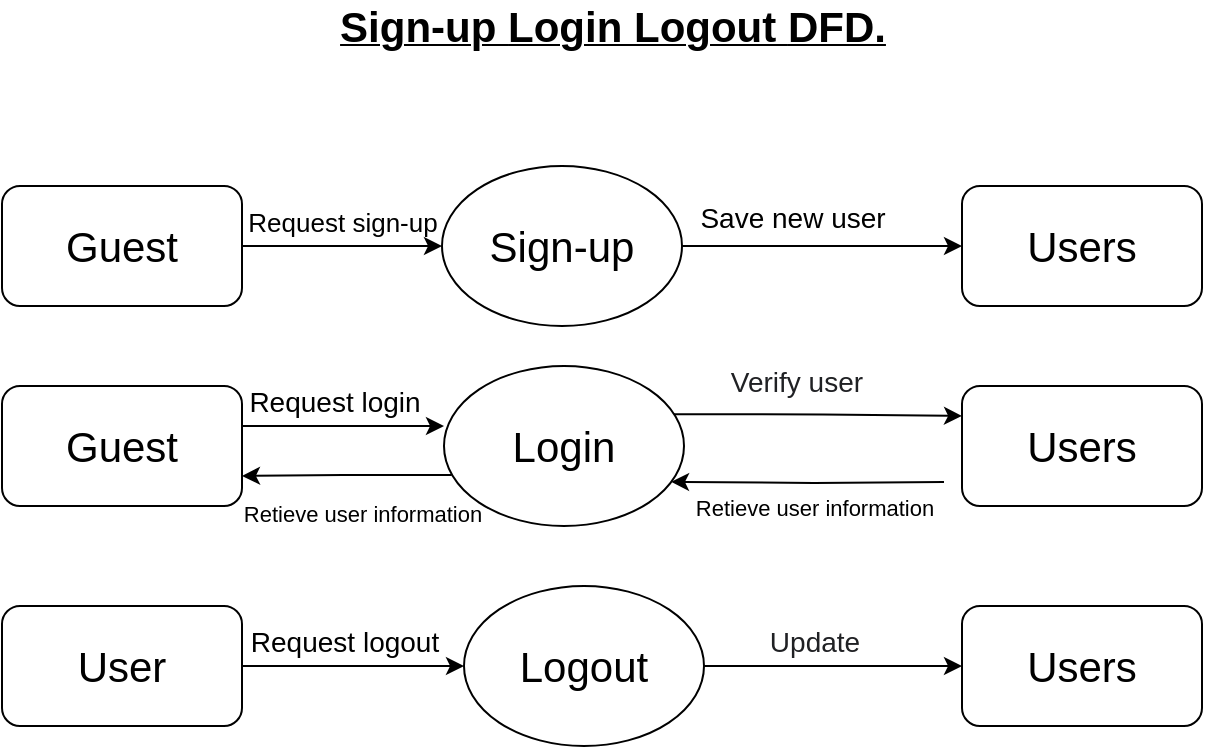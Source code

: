 <mxfile version="20.0.1" type="google"><diagram id="c_CmtmF1NcSoUpnQaJN6" name="Page-1"><mxGraphModel grid="1" page="1" gridSize="10" guides="1" tooltips="1" connect="1" arrows="1" fold="1" pageScale="1" pageWidth="827" pageHeight="1169" math="0" shadow="0"><root><mxCell id="0"/><mxCell id="1" parent="0"/><mxCell id="4euVCU2B2PLcpCspfBuY-1" value="&lt;b&gt;&lt;u&gt;&lt;font style=&quot;font-size: 21px;&quot;&gt;Sign-up&amp;nbsp;&lt;/font&gt;&lt;/u&gt;&lt;/b&gt;&lt;b&gt;&lt;u&gt;&lt;font style=&quot;font-size: 21px;&quot;&gt;Login&amp;nbsp;&lt;/font&gt;&lt;/u&gt;&lt;/b&gt;&lt;b&gt;&lt;u&gt;&lt;font style=&quot;font-size: 21px;&quot;&gt;Logout&amp;nbsp;&lt;/font&gt;&lt;/u&gt;&lt;/b&gt;&lt;b&gt;&lt;u&gt;&lt;font style=&quot;font-size: 21px;&quot;&gt;DFD.&lt;/font&gt;&lt;/u&gt;&lt;/b&gt;&lt;b&gt;&lt;u&gt;&lt;br&gt;&lt;/u&gt;&lt;/b&gt;" style="text;html=1;align=center;verticalAlign=middle;resizable=0;points=[];autosize=1;strokeColor=none;fillColor=none;" vertex="1" parent="1"><mxGeometry x="240" y="80" width="290" height="20" as="geometry"/></mxCell><mxCell id="4euVCU2B2PLcpCspfBuY-7" style="edgeStyle=orthogonalEdgeStyle;rounded=0;orthogonalLoop=1;jettySize=auto;html=1;entryX=0;entryY=0.5;entryDx=0;entryDy=0;fontSize=21;" edge="1" parent="1" source="4euVCU2B2PLcpCspfBuY-4" target="4euVCU2B2PLcpCspfBuY-6"><mxGeometry relative="1" as="geometry"/></mxCell><mxCell id="4euVCU2B2PLcpCspfBuY-4" value="Guest" style="rounded=1;whiteSpace=wrap;html=1;fontSize=21;" vertex="1" parent="1"><mxGeometry x="80" y="170" width="120" height="60" as="geometry"/></mxCell><mxCell id="4euVCU2B2PLcpCspfBuY-5" value="Users" style="rounded=1;whiteSpace=wrap;html=1;fontSize=21;" vertex="1" parent="1"><mxGeometry x="560" y="170" width="120" height="60" as="geometry"/></mxCell><mxCell id="4euVCU2B2PLcpCspfBuY-11" style="edgeStyle=orthogonalEdgeStyle;rounded=0;orthogonalLoop=1;jettySize=auto;html=1;entryX=0;entryY=0.5;entryDx=0;entryDy=0;fontSize=15;" edge="1" parent="1" source="4euVCU2B2PLcpCspfBuY-6" target="4euVCU2B2PLcpCspfBuY-5"><mxGeometry relative="1" as="geometry"/></mxCell><mxCell id="4euVCU2B2PLcpCspfBuY-6" value="Sign-up" style="ellipse;whiteSpace=wrap;html=1;fontSize=21;" vertex="1" parent="1"><mxGeometry x="300" y="160" width="120" height="80" as="geometry"/></mxCell><mxCell id="4euVCU2B2PLcpCspfBuY-8" value="&lt;font style=&quot;font-size: 13px;&quot;&gt;Request sign-up&lt;/font&gt;" style="text;html=1;align=center;verticalAlign=middle;resizable=0;points=[];autosize=1;strokeColor=none;fillColor=none;fontSize=21;" vertex="1" parent="1"><mxGeometry x="195" y="170" width="110" height="30" as="geometry"/></mxCell><mxCell id="4euVCU2B2PLcpCspfBuY-12" value="&lt;font style=&quot;font-size: 14px;&quot;&gt;Save new user&lt;/font&gt;" style="text;html=1;align=center;verticalAlign=middle;resizable=0;points=[];autosize=1;strokeColor=none;fillColor=none;fontSize=15;" vertex="1" parent="1"><mxGeometry x="420" y="175" width="110" height="20" as="geometry"/></mxCell><mxCell id="4euVCU2B2PLcpCspfBuY-13" style="edgeStyle=orthogonalEdgeStyle;rounded=0;orthogonalLoop=1;jettySize=auto;html=1;entryX=0;entryY=0.375;entryDx=0;entryDy=0;fontSize=21;entryPerimeter=0;" edge="1" parent="1" source="4euVCU2B2PLcpCspfBuY-14" target="4euVCU2B2PLcpCspfBuY-17"><mxGeometry relative="1" as="geometry"><Array as="points"><mxPoint x="301" y="290"/></Array></mxGeometry></mxCell><mxCell id="4euVCU2B2PLcpCspfBuY-14" value="Guest" style="rounded=1;whiteSpace=wrap;html=1;fontSize=21;" vertex="1" parent="1"><mxGeometry x="80" y="270" width="120" height="60" as="geometry"/></mxCell><mxCell id="4euVCU2B2PLcpCspfBuY-24" style="edgeStyle=orthogonalEdgeStyle;rounded=0;orthogonalLoop=1;jettySize=auto;html=1;entryX=0.946;entryY=0.724;entryDx=0;entryDy=0;entryPerimeter=0;fontSize=14;" edge="1" parent="1" target="4euVCU2B2PLcpCspfBuY-17"><mxGeometry relative="1" as="geometry"><mxPoint x="551" y="318" as="sourcePoint"/></mxGeometry></mxCell><mxCell id="4euVCU2B2PLcpCspfBuY-15" value="Users" style="rounded=1;whiteSpace=wrap;html=1;fontSize=21;" vertex="1" parent="1"><mxGeometry x="560" y="270" width="120" height="60" as="geometry"/></mxCell><mxCell id="4euVCU2B2PLcpCspfBuY-16" style="edgeStyle=orthogonalEdgeStyle;rounded=0;orthogonalLoop=1;jettySize=auto;html=1;entryX=0;entryY=0.25;entryDx=0;entryDy=0;fontSize=15;exitX=0.951;exitY=0.302;exitDx=0;exitDy=0;exitPerimeter=0;" edge="1" parent="1" source="4euVCU2B2PLcpCspfBuY-17" target="4euVCU2B2PLcpCspfBuY-15"><mxGeometry relative="1" as="geometry"/></mxCell><mxCell id="4euVCU2B2PLcpCspfBuY-26" style="edgeStyle=orthogonalEdgeStyle;rounded=0;orthogonalLoop=1;jettySize=auto;html=1;entryX=1;entryY=0.75;entryDx=0;entryDy=0;fontSize=14;exitX=0.032;exitY=0.681;exitDx=0;exitDy=0;exitPerimeter=0;" edge="1" parent="1" source="4euVCU2B2PLcpCspfBuY-17" target="4euVCU2B2PLcpCspfBuY-14"><mxGeometry relative="1" as="geometry"/></mxCell><mxCell id="4euVCU2B2PLcpCspfBuY-17" value="Login" style="ellipse;whiteSpace=wrap;html=1;fontSize=21;" vertex="1" parent="1"><mxGeometry x="301" y="260" width="120" height="80" as="geometry"/></mxCell><mxCell id="4euVCU2B2PLcpCspfBuY-18" value="&lt;font style=&quot;font-size: 14px;&quot;&gt;Request&amp;nbsp;login&lt;/font&gt;" style="text;html=1;align=center;verticalAlign=middle;resizable=0;points=[];autosize=1;strokeColor=none;fillColor=none;fontSize=21;" vertex="1" parent="1"><mxGeometry x="196" y="260" width="100" height="30" as="geometry"/></mxCell><mxCell id="4euVCU2B2PLcpCspfBuY-23" value="&lt;span style=&quot;color: rgb(32, 33, 36); font-family: arial, sans-serif; font-size: 14px; text-align: start; background-color: rgb(255, 255, 255);&quot;&gt;&amp;nbsp;Verify user&lt;/span&gt;" style="text;html=1;align=center;verticalAlign=middle;resizable=0;points=[];autosize=1;strokeColor=none;fillColor=none;fontSize=21;" vertex="1" parent="1"><mxGeometry x="430" y="250" width="90" height="30" as="geometry"/></mxCell><mxCell id="4euVCU2B2PLcpCspfBuY-27" value="&lt;div style=&quot;text-align: start;&quot;&gt;&lt;span style=&quot;text-align: center;&quot;&gt;&lt;font style=&quot;font-size: 11px;&quot;&gt;Retieve user information&lt;/font&gt;&lt;/span&gt;&lt;br&gt;&lt;/div&gt;" style="text;html=1;align=center;verticalAlign=middle;resizable=0;points=[];autosize=1;strokeColor=none;fillColor=none;fontSize=21;" vertex="1" parent="1"><mxGeometry x="195" y="315" width="130" height="30" as="geometry"/></mxCell><mxCell id="4euVCU2B2PLcpCspfBuY-29" style="edgeStyle=orthogonalEdgeStyle;rounded=0;orthogonalLoop=1;jettySize=auto;html=1;entryX=0;entryY=0.5;entryDx=0;entryDy=0;fontSize=21;exitX=1;exitY=0.5;exitDx=0;exitDy=0;" edge="1" parent="1" source="4euVCU2B2PLcpCspfBuY-30" target="4euVCU2B2PLcpCspfBuY-35"><mxGeometry relative="1" as="geometry"><Array as="points"><mxPoint x="251" y="410"/><mxPoint x="251" y="410"/></Array></mxGeometry></mxCell><mxCell id="4euVCU2B2PLcpCspfBuY-30" value="User" style="rounded=1;whiteSpace=wrap;html=1;fontSize=21;" vertex="1" parent="1"><mxGeometry x="80" y="380" width="120" height="60" as="geometry"/></mxCell><mxCell id="4euVCU2B2PLcpCspfBuY-32" value="Users" style="rounded=1;whiteSpace=wrap;html=1;fontSize=21;" vertex="1" parent="1"><mxGeometry x="560" y="380" width="120" height="60" as="geometry"/></mxCell><mxCell id="4euVCU2B2PLcpCspfBuY-33" style="edgeStyle=orthogonalEdgeStyle;rounded=0;orthogonalLoop=1;jettySize=auto;html=1;entryX=0;entryY=0.5;entryDx=0;entryDy=0;fontSize=15;exitX=1;exitY=0.5;exitDx=0;exitDy=0;" edge="1" parent="1" source="4euVCU2B2PLcpCspfBuY-35" target="4euVCU2B2PLcpCspfBuY-32"><mxGeometry relative="1" as="geometry"/></mxCell><mxCell id="4euVCU2B2PLcpCspfBuY-35" value="Logout" style="ellipse;whiteSpace=wrap;html=1;fontSize=21;" vertex="1" parent="1"><mxGeometry x="311" y="370" width="120" height="80" as="geometry"/></mxCell><mxCell id="4euVCU2B2PLcpCspfBuY-36" value="&lt;span style=&quot;font-size: 14px;&quot;&gt;Request&lt;/span&gt;&lt;span style=&quot;font-size: 14px;&quot;&gt;&amp;nbsp;logout&lt;/span&gt;" style="text;html=1;align=center;verticalAlign=middle;resizable=0;points=[];autosize=1;strokeColor=none;fillColor=none;fontSize=21;" vertex="1" parent="1"><mxGeometry x="196" y="380" width="110" height="30" as="geometry"/></mxCell><mxCell id="4euVCU2B2PLcpCspfBuY-37" value="&lt;div style=&quot;text-align: start;&quot;&gt;&lt;font face=&quot;arial, sans-serif&quot; color=&quot;#202124&quot;&gt;&lt;span style=&quot;font-size: 14px; background-color: rgb(255, 255, 255);&quot;&gt;Update&lt;/span&gt;&lt;/font&gt;&lt;/div&gt;" style="text;html=1;align=center;verticalAlign=middle;resizable=0;points=[];autosize=1;strokeColor=none;fillColor=none;fontSize=21;" vertex="1" parent="1"><mxGeometry x="456" y="380" width="60" height="30" as="geometry"/></mxCell><mxCell id="4euVCU2B2PLcpCspfBuY-41" value="&lt;font style=&quot;font-size: 11px;&quot;&gt;Retieve user information&lt;/font&gt;" style="text;html=1;align=center;verticalAlign=middle;resizable=0;points=[];autosize=1;strokeColor=none;fillColor=none;fontSize=13;" vertex="1" parent="1"><mxGeometry x="421" y="320" width="130" height="20" as="geometry"/></mxCell></root></mxGraphModel></diagram></mxfile>